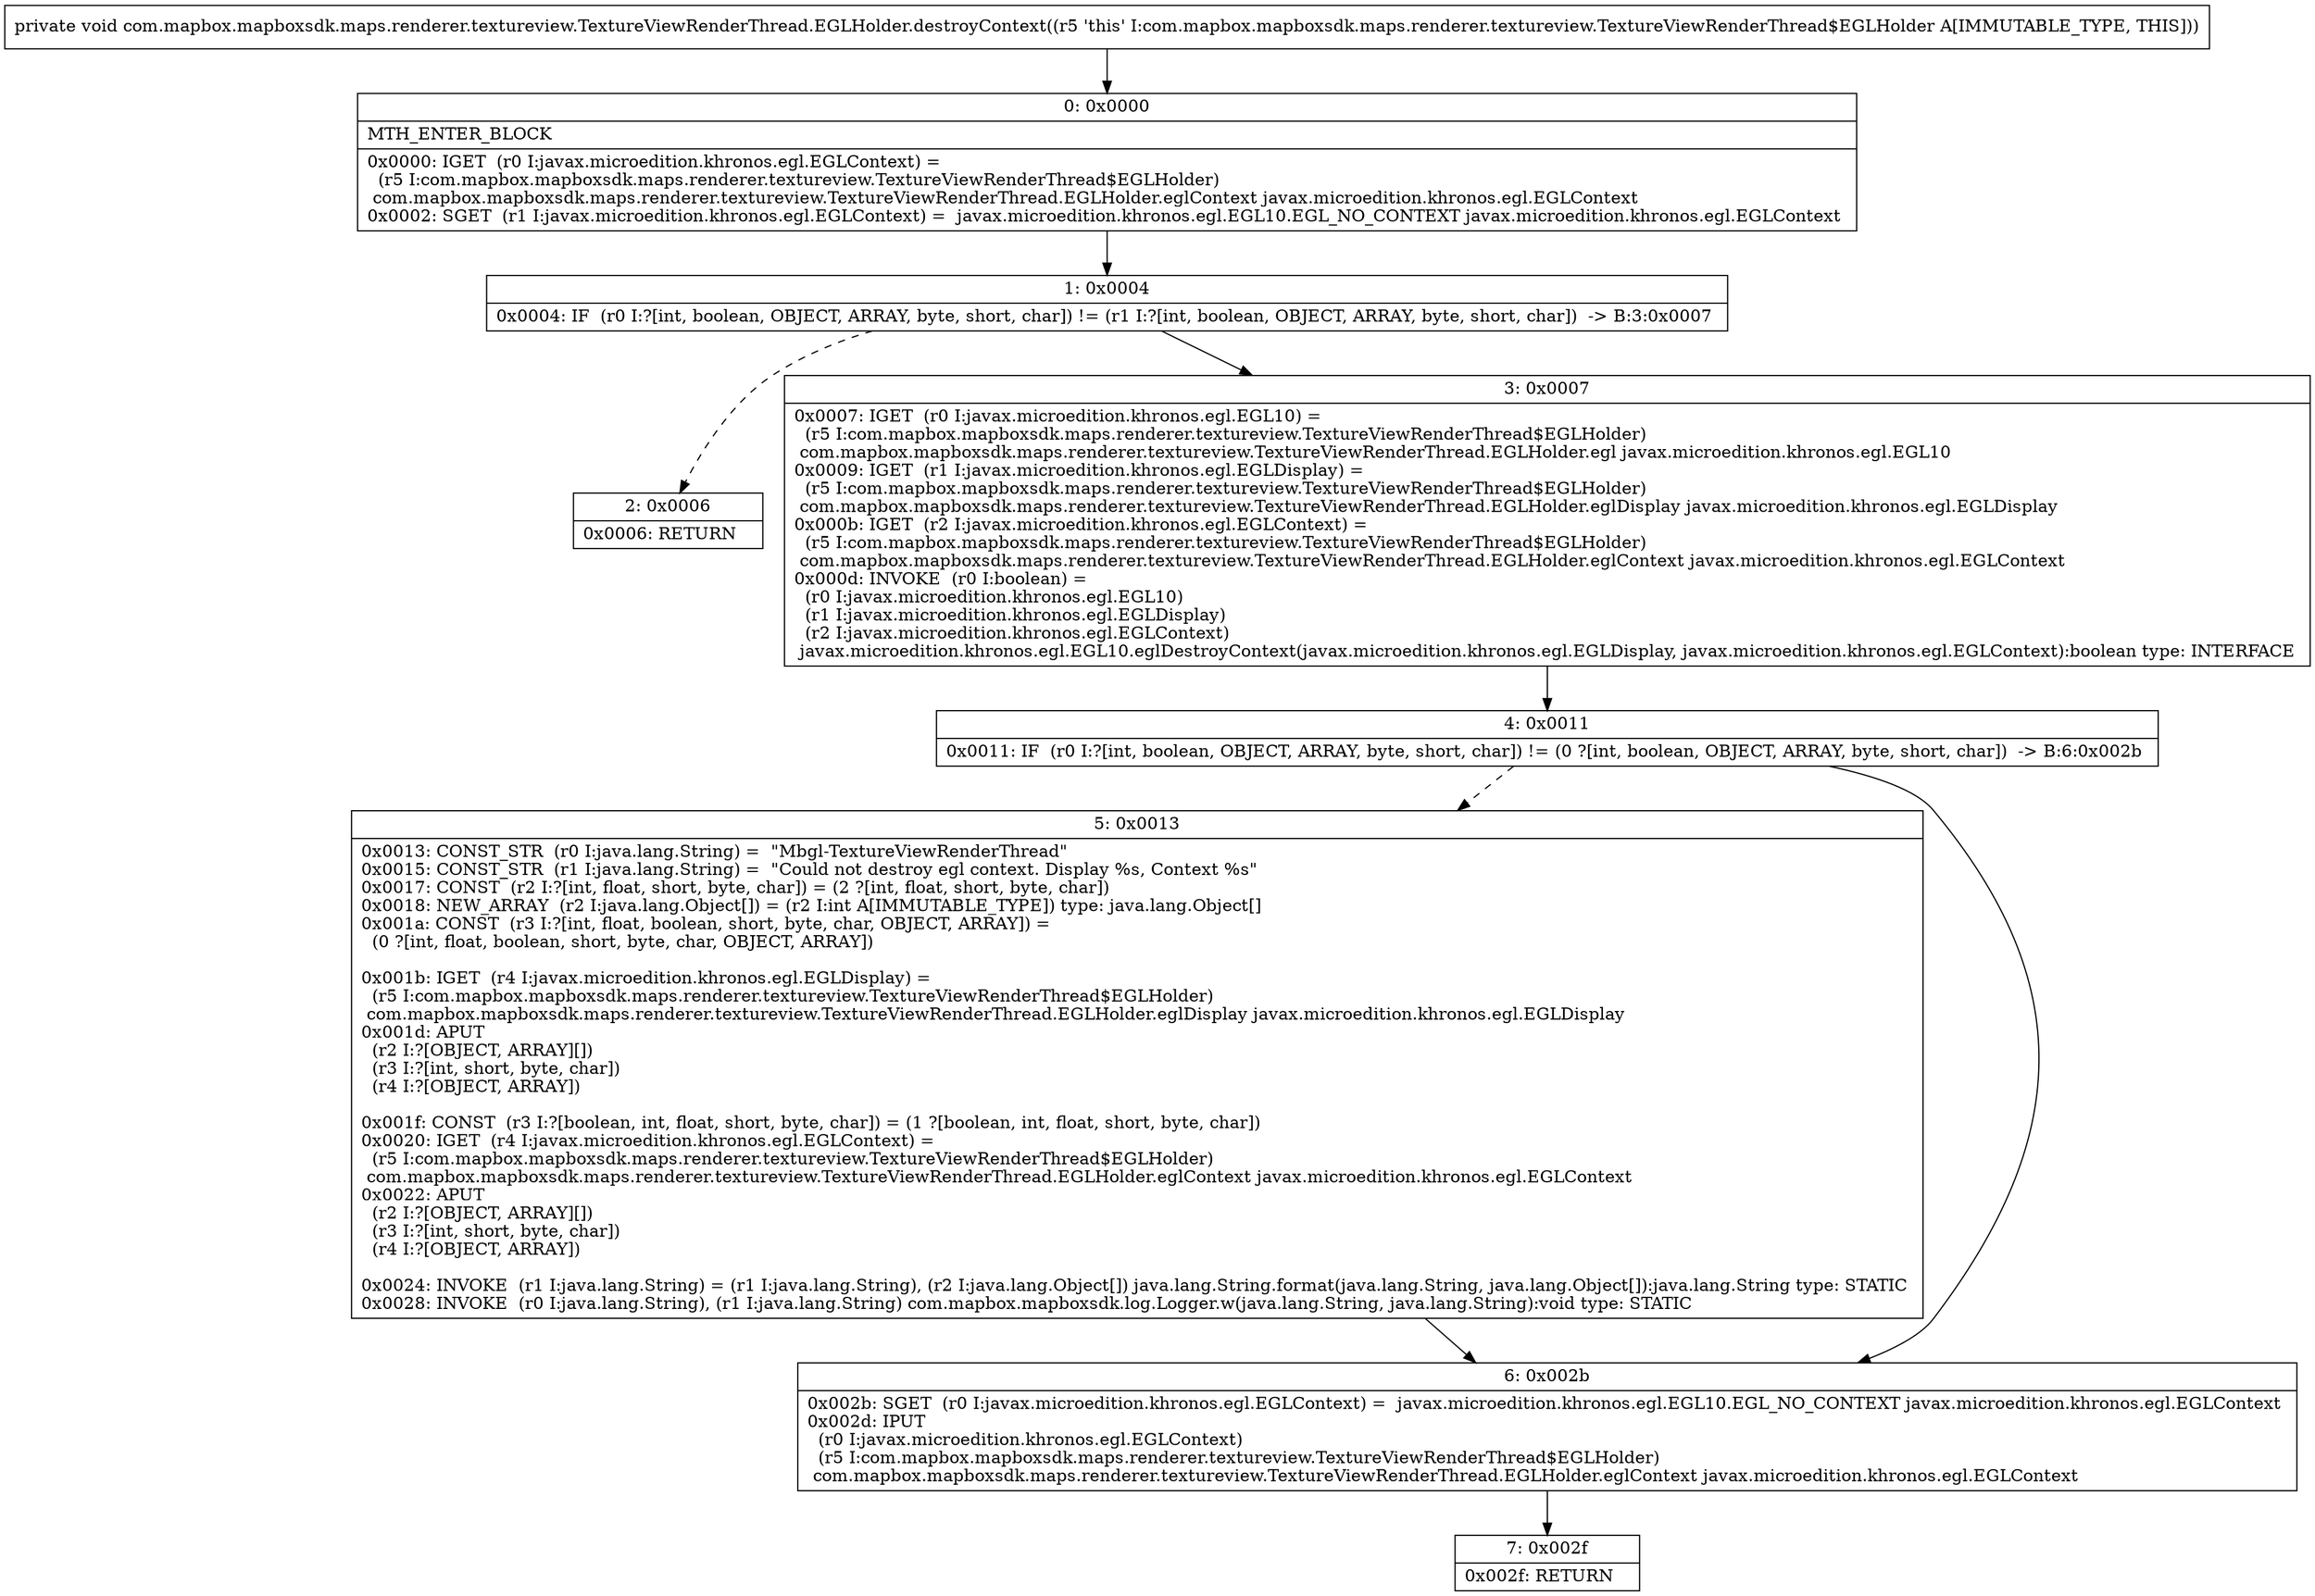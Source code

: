 digraph "CFG forcom.mapbox.mapboxsdk.maps.renderer.textureview.TextureViewRenderThread.EGLHolder.destroyContext()V" {
Node_0 [shape=record,label="{0\:\ 0x0000|MTH_ENTER_BLOCK\l|0x0000: IGET  (r0 I:javax.microedition.khronos.egl.EGLContext) = \l  (r5 I:com.mapbox.mapboxsdk.maps.renderer.textureview.TextureViewRenderThread$EGLHolder)\l com.mapbox.mapboxsdk.maps.renderer.textureview.TextureViewRenderThread.EGLHolder.eglContext javax.microedition.khronos.egl.EGLContext \l0x0002: SGET  (r1 I:javax.microedition.khronos.egl.EGLContext) =  javax.microedition.khronos.egl.EGL10.EGL_NO_CONTEXT javax.microedition.khronos.egl.EGLContext \l}"];
Node_1 [shape=record,label="{1\:\ 0x0004|0x0004: IF  (r0 I:?[int, boolean, OBJECT, ARRAY, byte, short, char]) != (r1 I:?[int, boolean, OBJECT, ARRAY, byte, short, char])  \-\> B:3:0x0007 \l}"];
Node_2 [shape=record,label="{2\:\ 0x0006|0x0006: RETURN   \l}"];
Node_3 [shape=record,label="{3\:\ 0x0007|0x0007: IGET  (r0 I:javax.microedition.khronos.egl.EGL10) = \l  (r5 I:com.mapbox.mapboxsdk.maps.renderer.textureview.TextureViewRenderThread$EGLHolder)\l com.mapbox.mapboxsdk.maps.renderer.textureview.TextureViewRenderThread.EGLHolder.egl javax.microedition.khronos.egl.EGL10 \l0x0009: IGET  (r1 I:javax.microedition.khronos.egl.EGLDisplay) = \l  (r5 I:com.mapbox.mapboxsdk.maps.renderer.textureview.TextureViewRenderThread$EGLHolder)\l com.mapbox.mapboxsdk.maps.renderer.textureview.TextureViewRenderThread.EGLHolder.eglDisplay javax.microedition.khronos.egl.EGLDisplay \l0x000b: IGET  (r2 I:javax.microedition.khronos.egl.EGLContext) = \l  (r5 I:com.mapbox.mapboxsdk.maps.renderer.textureview.TextureViewRenderThread$EGLHolder)\l com.mapbox.mapboxsdk.maps.renderer.textureview.TextureViewRenderThread.EGLHolder.eglContext javax.microedition.khronos.egl.EGLContext \l0x000d: INVOKE  (r0 I:boolean) = \l  (r0 I:javax.microedition.khronos.egl.EGL10)\l  (r1 I:javax.microedition.khronos.egl.EGLDisplay)\l  (r2 I:javax.microedition.khronos.egl.EGLContext)\l javax.microedition.khronos.egl.EGL10.eglDestroyContext(javax.microedition.khronos.egl.EGLDisplay, javax.microedition.khronos.egl.EGLContext):boolean type: INTERFACE \l}"];
Node_4 [shape=record,label="{4\:\ 0x0011|0x0011: IF  (r0 I:?[int, boolean, OBJECT, ARRAY, byte, short, char]) != (0 ?[int, boolean, OBJECT, ARRAY, byte, short, char])  \-\> B:6:0x002b \l}"];
Node_5 [shape=record,label="{5\:\ 0x0013|0x0013: CONST_STR  (r0 I:java.lang.String) =  \"Mbgl\-TextureViewRenderThread\" \l0x0015: CONST_STR  (r1 I:java.lang.String) =  \"Could not destroy egl context. Display %s, Context %s\" \l0x0017: CONST  (r2 I:?[int, float, short, byte, char]) = (2 ?[int, float, short, byte, char]) \l0x0018: NEW_ARRAY  (r2 I:java.lang.Object[]) = (r2 I:int A[IMMUTABLE_TYPE]) type: java.lang.Object[] \l0x001a: CONST  (r3 I:?[int, float, boolean, short, byte, char, OBJECT, ARRAY]) = \l  (0 ?[int, float, boolean, short, byte, char, OBJECT, ARRAY])\l \l0x001b: IGET  (r4 I:javax.microedition.khronos.egl.EGLDisplay) = \l  (r5 I:com.mapbox.mapboxsdk.maps.renderer.textureview.TextureViewRenderThread$EGLHolder)\l com.mapbox.mapboxsdk.maps.renderer.textureview.TextureViewRenderThread.EGLHolder.eglDisplay javax.microedition.khronos.egl.EGLDisplay \l0x001d: APUT  \l  (r2 I:?[OBJECT, ARRAY][])\l  (r3 I:?[int, short, byte, char])\l  (r4 I:?[OBJECT, ARRAY])\l \l0x001f: CONST  (r3 I:?[boolean, int, float, short, byte, char]) = (1 ?[boolean, int, float, short, byte, char]) \l0x0020: IGET  (r4 I:javax.microedition.khronos.egl.EGLContext) = \l  (r5 I:com.mapbox.mapboxsdk.maps.renderer.textureview.TextureViewRenderThread$EGLHolder)\l com.mapbox.mapboxsdk.maps.renderer.textureview.TextureViewRenderThread.EGLHolder.eglContext javax.microedition.khronos.egl.EGLContext \l0x0022: APUT  \l  (r2 I:?[OBJECT, ARRAY][])\l  (r3 I:?[int, short, byte, char])\l  (r4 I:?[OBJECT, ARRAY])\l \l0x0024: INVOKE  (r1 I:java.lang.String) = (r1 I:java.lang.String), (r2 I:java.lang.Object[]) java.lang.String.format(java.lang.String, java.lang.Object[]):java.lang.String type: STATIC \l0x0028: INVOKE  (r0 I:java.lang.String), (r1 I:java.lang.String) com.mapbox.mapboxsdk.log.Logger.w(java.lang.String, java.lang.String):void type: STATIC \l}"];
Node_6 [shape=record,label="{6\:\ 0x002b|0x002b: SGET  (r0 I:javax.microedition.khronos.egl.EGLContext) =  javax.microedition.khronos.egl.EGL10.EGL_NO_CONTEXT javax.microedition.khronos.egl.EGLContext \l0x002d: IPUT  \l  (r0 I:javax.microedition.khronos.egl.EGLContext)\l  (r5 I:com.mapbox.mapboxsdk.maps.renderer.textureview.TextureViewRenderThread$EGLHolder)\l com.mapbox.mapboxsdk.maps.renderer.textureview.TextureViewRenderThread.EGLHolder.eglContext javax.microedition.khronos.egl.EGLContext \l}"];
Node_7 [shape=record,label="{7\:\ 0x002f|0x002f: RETURN   \l}"];
MethodNode[shape=record,label="{private void com.mapbox.mapboxsdk.maps.renderer.textureview.TextureViewRenderThread.EGLHolder.destroyContext((r5 'this' I:com.mapbox.mapboxsdk.maps.renderer.textureview.TextureViewRenderThread$EGLHolder A[IMMUTABLE_TYPE, THIS])) }"];
MethodNode -> Node_0;
Node_0 -> Node_1;
Node_1 -> Node_2[style=dashed];
Node_1 -> Node_3;
Node_3 -> Node_4;
Node_4 -> Node_5[style=dashed];
Node_4 -> Node_6;
Node_5 -> Node_6;
Node_6 -> Node_7;
}

